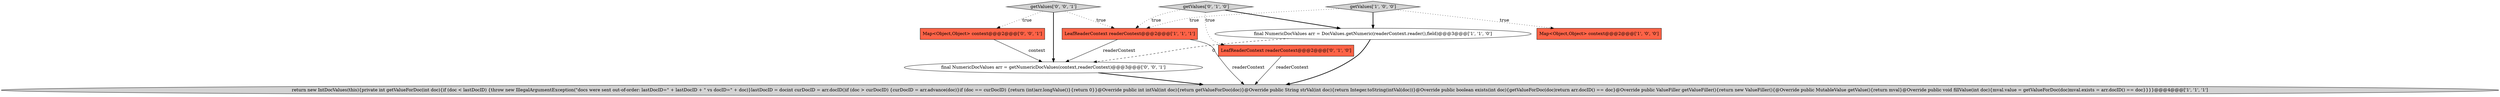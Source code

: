 digraph {
8 [style = filled, label = "final NumericDocValues arr = getNumericDocValues(context,readerContext)@@@3@@@['0', '0', '1']", fillcolor = white, shape = ellipse image = "AAA0AAABBB3BBB"];
0 [style = filled, label = "return new IntDocValues(this){private int getValueForDoc(int doc){if (doc < lastDocID) {throw new IllegalArgumentException(\"docs were sent out-of-order: lastDocID=\" + lastDocID + \" vs docID=\" + doc)}lastDocID = docint curDocID = arr.docID()if (doc > curDocID) {curDocID = arr.advance(doc)}if (doc == curDocID) {return (int)arr.longValue()}{return 0}}@Override public int intVal(int doc){return getValueForDoc(doc)}@Override public String strVal(int doc){return Integer.toString(intVal(doc))}@Override public boolean exists(int doc){getValueForDoc(doc)return arr.docID() == doc}@Override public ValueFiller getValueFiller(){return new ValueFiller(){@Override public MutableValue getValue(){return mval}@Override public void fillValue(int doc){mval.value = getValueForDoc(doc)mval.exists = arr.docID() == doc}}}}@@@4@@@['1', '1', '1']", fillcolor = lightgray, shape = ellipse image = "AAA0AAABBB1BBB"];
7 [style = filled, label = "Map<Object,Object> context@@@2@@@['0', '0', '1']", fillcolor = tomato, shape = box image = "AAA0AAABBB3BBB"];
5 [style = filled, label = "getValues['0', '1', '0']", fillcolor = lightgray, shape = diamond image = "AAA0AAABBB2BBB"];
9 [style = filled, label = "getValues['0', '0', '1']", fillcolor = lightgray, shape = diamond image = "AAA0AAABBB3BBB"];
6 [style = filled, label = "LeafReaderContext readerContext@@@2@@@['0', '1', '0']", fillcolor = tomato, shape = box image = "AAA0AAABBB2BBB"];
3 [style = filled, label = "LeafReaderContext readerContext@@@2@@@['1', '1', '1']", fillcolor = tomato, shape = box image = "AAA0AAABBB1BBB"];
2 [style = filled, label = "final NumericDocValues arr = DocValues.getNumeric(readerContext.reader(),field)@@@3@@@['1', '1', '0']", fillcolor = white, shape = ellipse image = "AAA0AAABBB1BBB"];
1 [style = filled, label = "Map<Object,Object> context@@@2@@@['1', '0', '0']", fillcolor = tomato, shape = box image = "AAA0AAABBB1BBB"];
4 [style = filled, label = "getValues['1', '0', '0']", fillcolor = lightgray, shape = diamond image = "AAA0AAABBB1BBB"];
5->2 [style = bold, label=""];
5->6 [style = dotted, label="true"];
2->8 [style = dashed, label="0"];
9->3 [style = dotted, label="true"];
7->8 [style = solid, label="context"];
2->0 [style = bold, label=""];
6->0 [style = solid, label="readerContext"];
9->8 [style = bold, label=""];
3->0 [style = solid, label="readerContext"];
4->1 [style = dotted, label="true"];
4->3 [style = dotted, label="true"];
8->0 [style = bold, label=""];
3->8 [style = solid, label="readerContext"];
4->2 [style = bold, label=""];
5->3 [style = dotted, label="true"];
9->7 [style = dotted, label="true"];
}
